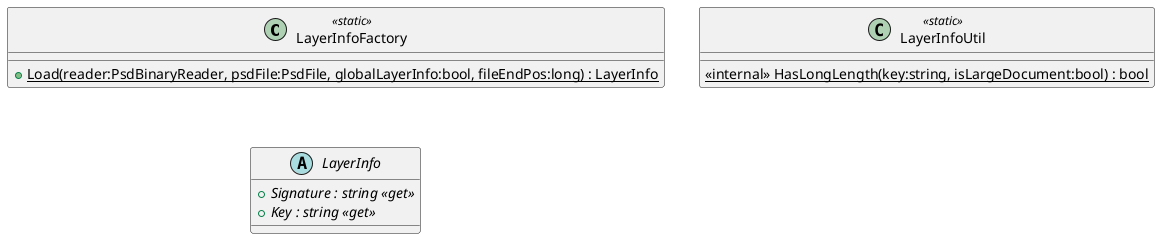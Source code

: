 @startuml
class LayerInfoFactory <<static>> {
    + {static} Load(reader:PsdBinaryReader, psdFile:PsdFile, globalLayerInfo:bool, fileEndPos:long) : LayerInfo
}
class LayerInfoUtil <<static>> {
    <<internal>> {static} HasLongLength(key:string, isLargeDocument:bool) : bool
}
abstract class LayerInfo {
    + {abstract} Signature : string <<get>>
    + {abstract} Key : string <<get>>
}
@enduml
